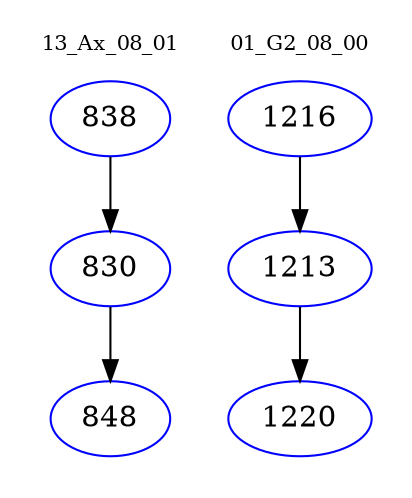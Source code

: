 digraph{
subgraph cluster_0 {
color = white
label = "13_Ax_08_01";
fontsize=10;
T0_838 [label="838", color="blue"]
T0_838 -> T0_830 [color="black"]
T0_830 [label="830", color="blue"]
T0_830 -> T0_848 [color="black"]
T0_848 [label="848", color="blue"]
}
subgraph cluster_1 {
color = white
label = "01_G2_08_00";
fontsize=10;
T1_1216 [label="1216", color="blue"]
T1_1216 -> T1_1213 [color="black"]
T1_1213 [label="1213", color="blue"]
T1_1213 -> T1_1220 [color="black"]
T1_1220 [label="1220", color="blue"]
}
}
